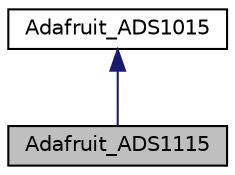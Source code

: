 digraph "Adafruit_ADS1115"
{
  edge [fontname="Helvetica",fontsize="10",labelfontname="Helvetica",labelfontsize="10"];
  node [fontname="Helvetica",fontsize="10",shape=record];
  Node0 [label="Adafruit_ADS1115",height=0.2,width=0.4,color="black", fillcolor="grey75", style="filled", fontcolor="black"];
  Node1 -> Node0 [dir="back",color="midnightblue",fontsize="10",style="solid",fontname="Helvetica"];
  Node1 [label="Adafruit_ADS1015",height=0.2,width=0.4,color="black", fillcolor="white", style="filled",URL="$classAdafruit__ADS1015.html"];
}
